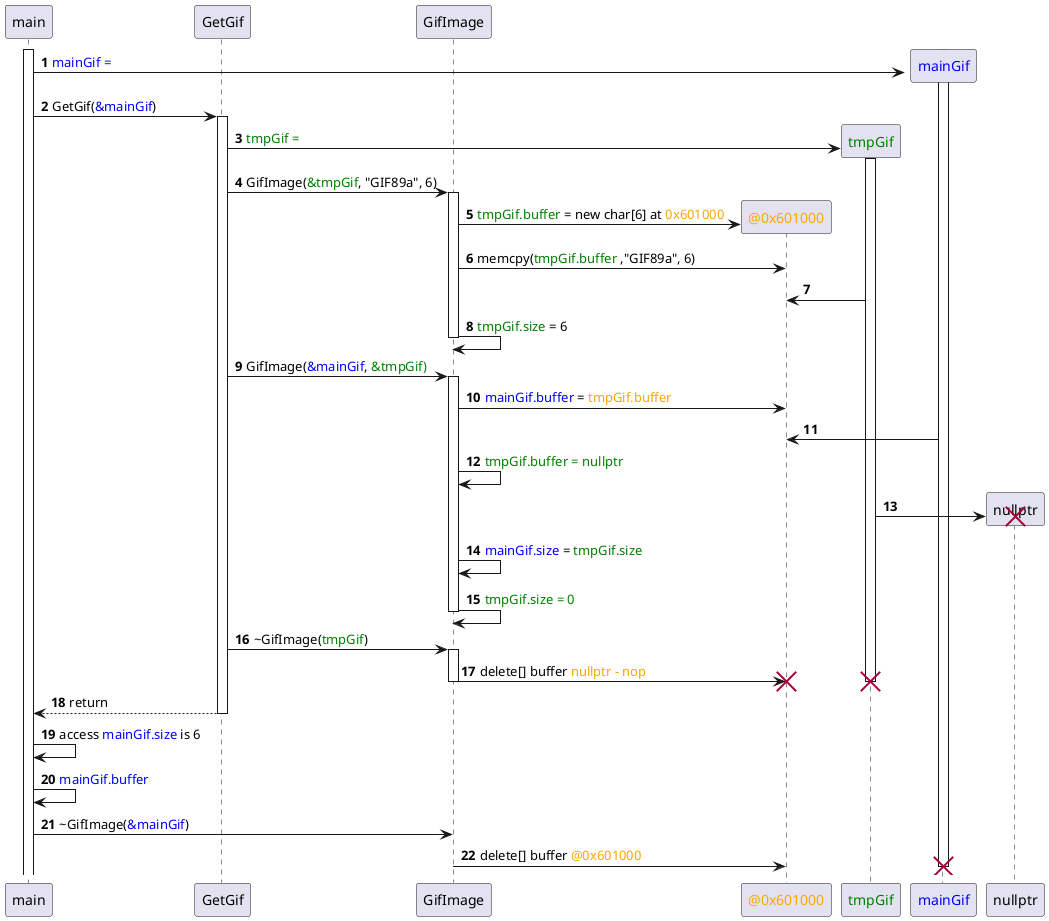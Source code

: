 @startuml
autonumber

participant main
participant GetGif
participant "<color:orange>@0x601000</color>" as Buffer
participant GifImage
participant "Buffer" as Buffer
participant "<color:green>tmpGif</color>" as Temp
participant "<color:blue>mainGif</color>" as Gif

activate main

create Gif
activate Gif
main -> Gif : <color:blue>mainGif = </color>


main -> GetGif : GetGif(<color:blue>&mainGif</color>)
activate GetGif


create Temp
GetGif -> Temp : <color:green>tmpGif = </color>
activate Temp
GetGif -> GifImage : GifImage(<color:green>&tmpGif</color>, "GIF89a", 6)
activate GifImage

create Buffer


GifImage -> Buffer : <color:green>tmpGif.buffer</color> = new char[6] at <color:orange>0x601000</color>
GifImage -> Buffer : memcpy(<color:green>tmpGif.buffer</color> ,"GIF89a", 6)
Temp -> Buffer
GifImage -> GifImage : <color:green>tmpGif.size</color> = 6


deactivate GifImage


/'
 move
'/

				
GetGif -> GifImage : GifImage(<color:blue>&mainGif</color>, <color:green>&tmpGif)</color>
activate GifImage

GifImage -> Buffer : <color:blue>mainGif.buffer</color> = <color:orange>tmpGif.buffer</color>					
Gif -> Buffer

GifImage -> GifImage : <color:green>tmpGif.buffer = nullptr</color>
create nullptr
Temp -> nullptr
destroy nullptr

GifImage -> GifImage : <color:blue>mainGif.size</color> = <color:green>tmpGif.size</color>
GifImage -> GifImage : <color:green>tmpGif.size = 0</color>
deactivate GifImage

GetGif -> GifImage : ~GifImage(<color:green>tmpGif</color>)
activate GifImage
GifImage -> Buffer : delete[] buffer <color:orange>nullptr - nop</color>
destroy Buffer

destroy Temp
deactivate GifImage

main <-- GetGif : return
deactivate GetGif

main -> main : access <color:blue>mainGif.size</color> is 6
main -> main : <color:blue>mainGif.buffer</color>

main -> GifImage : ~GifImage(<color:blue>&mainGif</color>)
GifImage -> Buffer : delete[] buffer <color:orange>@0x601000</color> 

destroy Gif

@enduml

